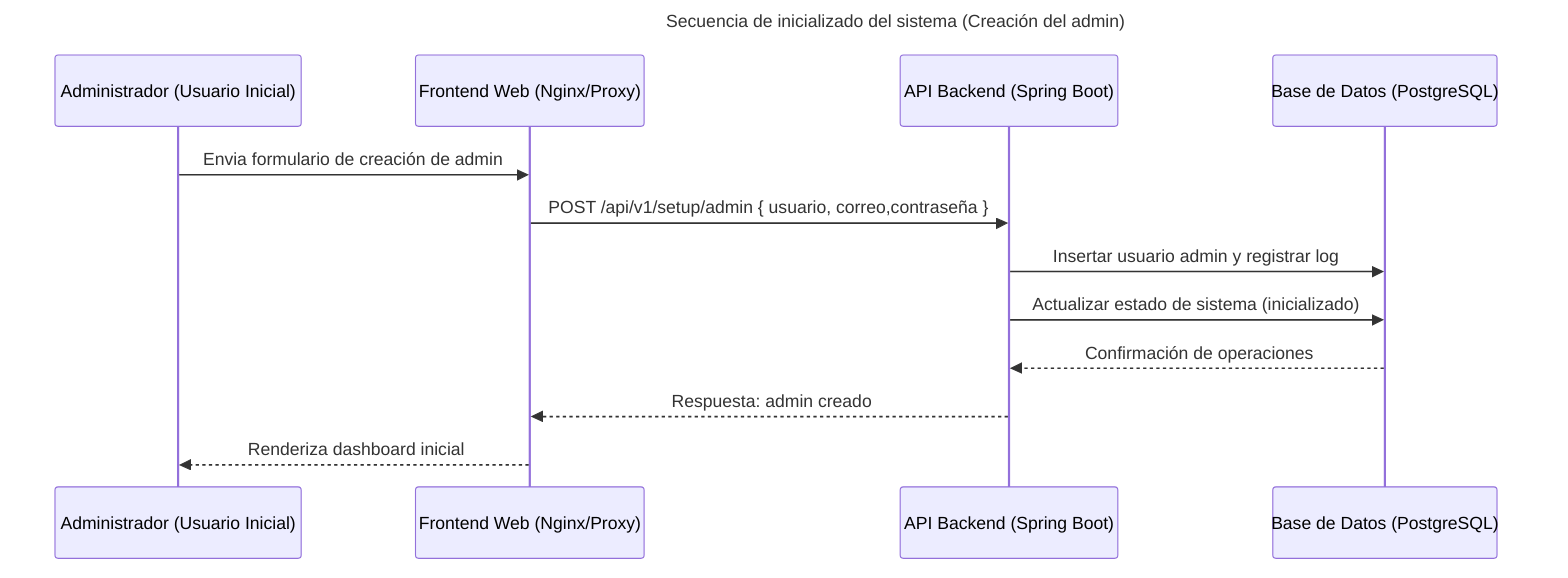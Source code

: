 ---
title: Secuencia de inicializado del sistema (Creación del admin)
---

sequenceDiagram
    participant Admin as Administrador (Usuario Inicial)
    participant Frontend as Frontend Web (Nginx/Proxy)
    participant API as API Backend (Spring Boot)
    participant DB as Base de Datos (PostgreSQL)

    %% Crear primer usuario administrador
    Admin->>Frontend: Envia formulario de creación de admin
    Frontend->>API: POST /api/v1/setup/admin { usuario, correo,contraseña }
    API->>DB: Insertar usuario admin y registrar log
    API->>DB: Actualizar estado de sistema (inicializado)
    DB-->>API: Confirmación de operaciones
    API-->>Frontend: Respuesta: admin creado
    Frontend-->>Admin: Renderiza dashboard inicial